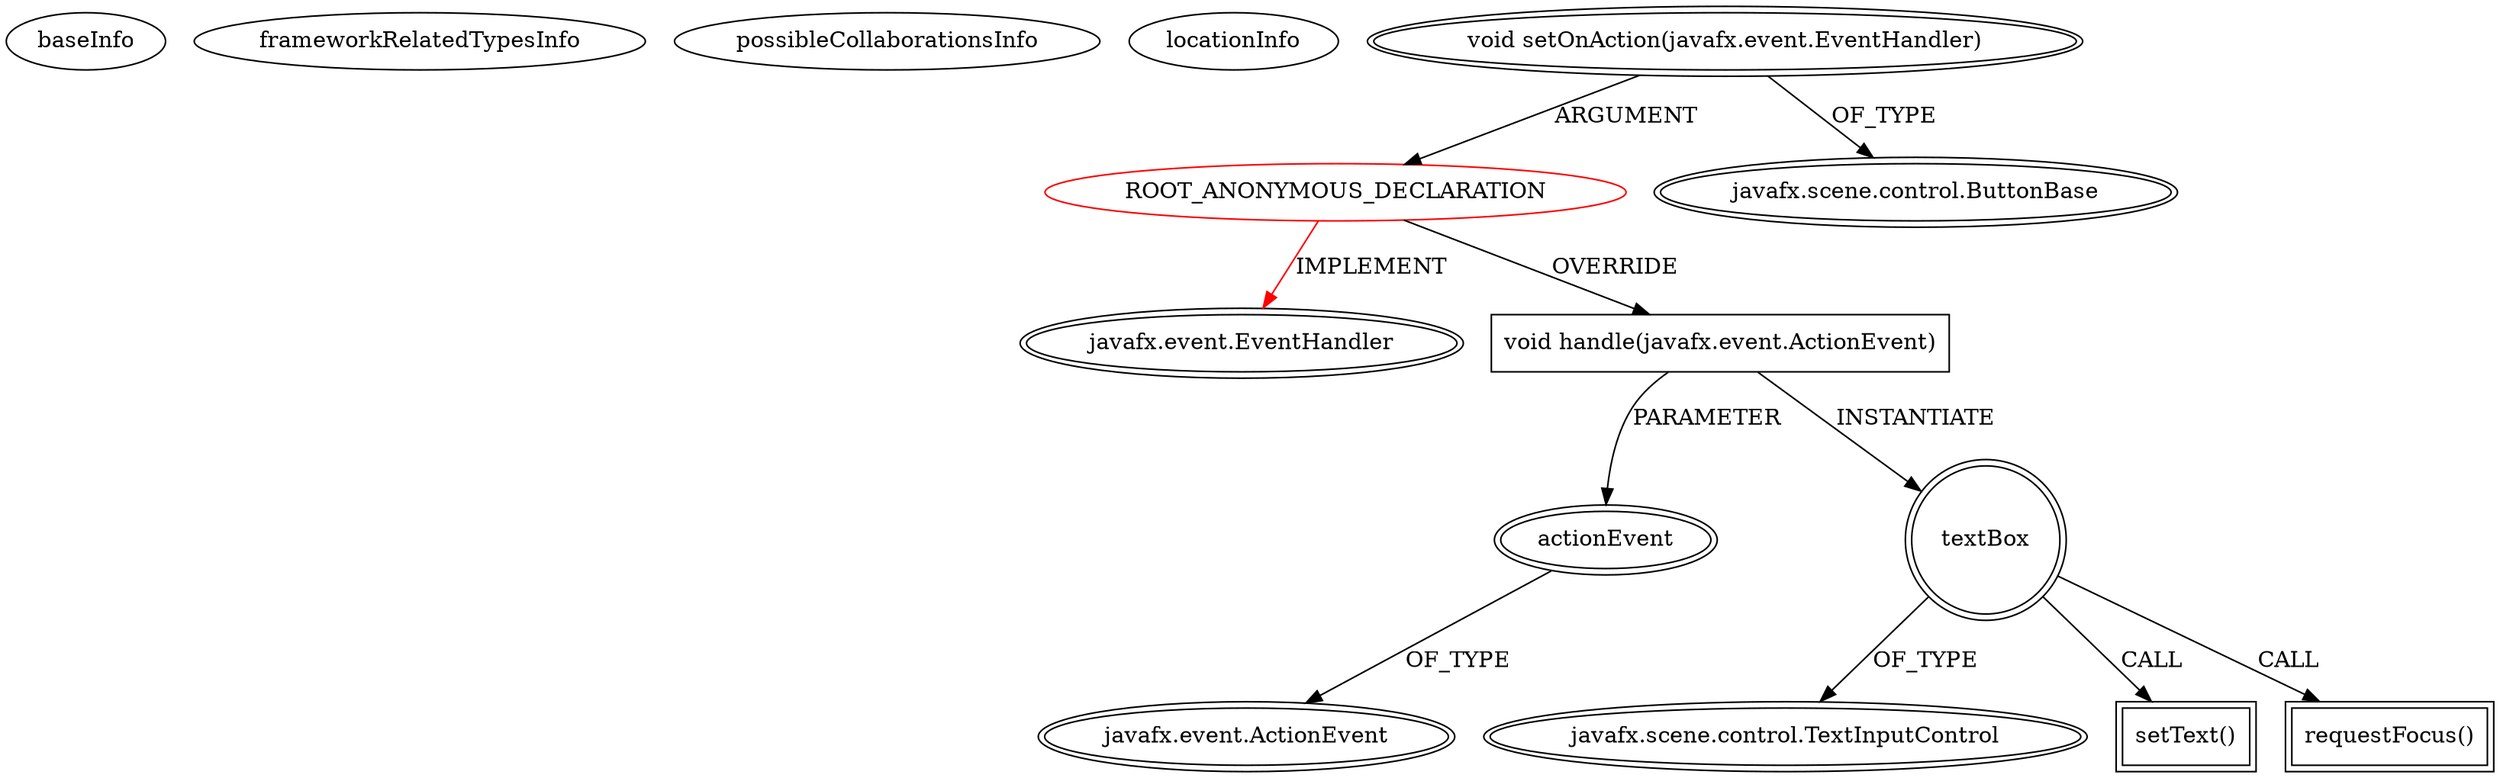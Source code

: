 digraph {
baseInfo[graphId=805,category="extension_graph",isAnonymous=true,possibleRelation=false]
frameworkRelatedTypesInfo[0="javafx.event.EventHandler"]
possibleCollaborationsInfo[]
locationInfo[projectName="LichuanLu-ShunUI-FX",filePath="/LichuanLu-ShunUI-FX/ShunUI-FX-master/src/view/SearchBox.java",contextSignature="void SearchBox()",graphId="805"]
0[label="ROOT_ANONYMOUS_DECLARATION",vertexType="ROOT_ANONYMOUS_DECLARATION",isFrameworkType=false,color=red]
1[label="javafx.event.EventHandler",vertexType="FRAMEWORK_INTERFACE_TYPE",isFrameworkType=true,peripheries=2]
2[label="void setOnAction(javafx.event.EventHandler)",vertexType="OUTSIDE_CALL",isFrameworkType=true,peripheries=2]
3[label="javafx.scene.control.ButtonBase",vertexType="FRAMEWORK_CLASS_TYPE",isFrameworkType=true,peripheries=2]
4[label="void handle(javafx.event.ActionEvent)",vertexType="OVERRIDING_METHOD_DECLARATION",isFrameworkType=false,shape=box]
5[label="actionEvent",vertexType="PARAMETER_DECLARATION",isFrameworkType=true,peripheries=2]
6[label="javafx.event.ActionEvent",vertexType="FRAMEWORK_CLASS_TYPE",isFrameworkType=true,peripheries=2]
7[label="textBox",vertexType="VARIABLE_EXPRESION",isFrameworkType=true,peripheries=2,shape=circle]
9[label="javafx.scene.control.TextInputControl",vertexType="FRAMEWORK_CLASS_TYPE",isFrameworkType=true,peripheries=2]
8[label="setText()",vertexType="INSIDE_CALL",isFrameworkType=true,peripheries=2,shape=box]
11[label="requestFocus()",vertexType="INSIDE_CALL",isFrameworkType=true,peripheries=2,shape=box]
0->1[label="IMPLEMENT",color=red]
2->0[label="ARGUMENT"]
2->3[label="OF_TYPE"]
0->4[label="OVERRIDE"]
5->6[label="OF_TYPE"]
4->5[label="PARAMETER"]
4->7[label="INSTANTIATE"]
7->9[label="OF_TYPE"]
7->8[label="CALL"]
7->11[label="CALL"]
}
